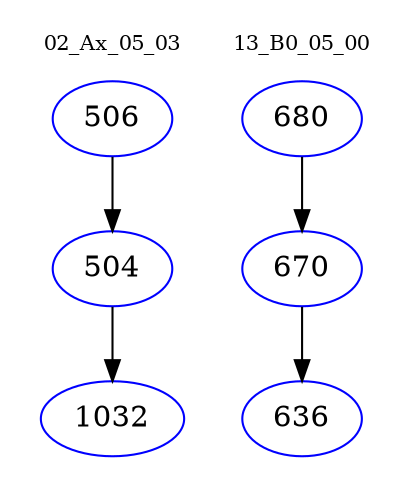 digraph{
subgraph cluster_0 {
color = white
label = "02_Ax_05_03";
fontsize=10;
T0_506 [label="506", color="blue"]
T0_506 -> T0_504 [color="black"]
T0_504 [label="504", color="blue"]
T0_504 -> T0_1032 [color="black"]
T0_1032 [label="1032", color="blue"]
}
subgraph cluster_1 {
color = white
label = "13_B0_05_00";
fontsize=10;
T1_680 [label="680", color="blue"]
T1_680 -> T1_670 [color="black"]
T1_670 [label="670", color="blue"]
T1_670 -> T1_636 [color="black"]
T1_636 [label="636", color="blue"]
}
}
